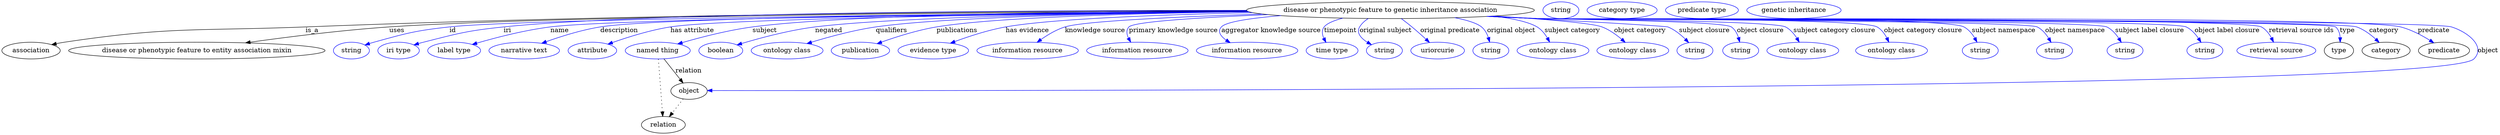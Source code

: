digraph {
	graph [bb="0,0,5342.4,283"];
	node [label="\N"];
	"disease or phenotypic feature to genetic inheritance association"	[height=0.5,
		label="disease or phenotypic feature to genetic inheritance association",
		pos="2970.4,265",
		width=8.5576];
	association	[height=0.5,
		pos="62.394,178",
		width=1.7332];
	"disease or phenotypic feature to genetic inheritance association" -> association	[label=is_a,
		lp="664.39,221.5",
		pos="e,106.72,190.7 2662.5,264.13 2218.1,263.23 1370.9,257.46 650.39,229 420.77,219.93 361.69,229.86 134.39,196 128.62,195.14 122.62,\
194.05 116.66,192.83"];
	"disease or phenotypic feature to entity association mixin"	[height=0.5,
		pos="417.39,178",
		width=7.6188];
	"disease or phenotypic feature to genetic inheritance association" -> "disease or phenotypic feature to entity association mixin"	[label=uses,
		lp="845.89,221.5",
		pos="e,521.67,194.71 2664.2,262.94 2160,260.52 1176.4,252.83 829.39,229 728.37,222.06 614.1,207.67 531.57,196.11"];
	id	[color=blue,
		height=0.5,
		label=string,
		pos="748.39,178",
		width=1.0652];
	"disease or phenotypic feature to genetic inheritance association" -> id	[color=blue,
		label=id,
		lp="965.39,221.5",
		pos="e,777.38,190 2667.2,261.79 2146.7,257.55 1122.9,247.04 958.39,229 885.35,220.99 867.2,215.65 796.39,196 793.29,195.14 790.09,194.17 \
786.89,193.16",
		style=solid];
	iri	[color=blue,
		height=0.5,
		label="iri type",
		pos="849.39,178",
		width=1.2277];
	"disease or phenotypic feature to genetic inheritance association" -> iri	[color=blue,
		label=iri,
		lp="1081.4,221.5",
		pos="e,882.3,190.23 2662.2,264.76 2205.7,264.78 1371.7,260.3 1073.4,229 996.41,220.92 977.38,215.19 902.39,196 899.02,195.14 895.54,194.18 \
892.05,193.17",
		style=solid];
	name	[color=blue,
		height=0.5,
		label="label type",
		pos="968.39,178",
		width=1.5707];
	"disease or phenotypic feature to genetic inheritance association" -> name	[color=blue,
		label=name,
		lp="1192.4,221.5",
		pos="e,1007,191.24 2667.7,261.66 2193.8,257.46 1315.9,247.33 1172.4,229 1118.3,222.08 1057.7,206.16 1016.7,194.13",
		style=solid];
	description	[color=blue,
		height=0.5,
		label="narrative text",
		pos="1118.4,178",
		width=2.0943];
	"disease or phenotypic feature to genetic inheritance association" -> description	[color=blue,
		label=description,
		lp="1319.9,221.5",
		pos="e,1155.4,193.76 2665.4,262.31 2215.3,259.12 1411.7,250.47 1279.4,229 1239.9,222.58 1196.6,208.74 1164.9,197.24",
		style=solid];
	"has attribute"	[color=blue,
		height=0.5,
		label=attribute,
		pos="1263.4,178",
		width=1.4443];
	"disease or phenotypic feature to genetic inheritance association" -> "has attribute"	[color=blue,
		label="has attribute",
		lp="1475.4,221.5",
		pos="e,1296.6,191.98 2667.9,261.54 2253.5,257.49 1546.7,247.91 1428.4,229 1385.9,222.22 1339.2,207.3 1306.3,195.52",
		style=solid];
	subject	[color=blue,
		height=0.5,
		label="named thing",
		pos="1403.4,178",
		width=1.9318];
	"disease or phenotypic feature to genetic inheritance association" -> subject	[color=blue,
		label=subject,
		lp="1630.4,221.5",
		pos="e,1445.6,192.36 2662.6,263.9 2323.7,262.41 1801,255.64 1604.4,229 1552.9,222.02 1495.4,206.97 1455.2,195.2",
		style=solid];
	negated	[color=blue,
		height=0.5,
		label=boolean,
		pos="1537.4,178",
		width=1.2999];
	"disease or phenotypic feature to genetic inheritance association" -> negated	[color=blue,
		label=negated,
		lp="1767.4,221.5",
		pos="e,1572.1,190.32 2666.1,262.1 2360.5,258.97 1910.8,250.73 1738.4,229 1683.6,222.1 1622.3,205.5 1581.9,193.31",
		style=solid];
	qualifiers	[color=blue,
		height=0.5,
		label="ontology class",
		pos="1678.4,178",
		width=2.1304];
	"disease or phenotypic feature to genetic inheritance association" -> qualifiers	[color=blue,
		label=qualifiers,
		lp="1901.9,221.5",
		pos="e,1720.8,193.12 2666.6,262.01 2394.5,258.83 2016.4,250.55 1868.4,229 1821,222.1 1768.4,207.72 1730.6,196.15",
		style=solid];
	publications	[color=blue,
		height=0.5,
		label=publication,
		pos="1835.4,178",
		width=1.7332];
	"disease or phenotypic feature to genetic inheritance association" -> publications	[color=blue,
		label=publications,
		lp="2042.4,221.5",
		pos="e,1871,192.88 2667.3,261.71 2430.9,258.3 2122.3,249.87 1998.4,229 1957.7,222.14 1912.9,207.9 1880.6,196.36",
		style=solid];
	"has evidence"	[color=blue,
		height=0.5,
		label="evidence type",
		pos="1991.4,178",
		width=2.0943];
	"disease or phenotypic feature to genetic inheritance association" -> "has evidence"	[color=blue,
		label="has evidence",
		lp="2192.9,221.5",
		pos="e,2027.9,193.89 2675.4,259.8 2481,255.44 2244.8,246.63 2146.4,229 2108.8,222.27 2067.8,208.75 2037.4,197.47",
		style=solid];
	"knowledge source"	[color=blue,
		height=0.5,
		label="information resource",
		pos="2193.4,178",
		width=3.015];
	"disease or phenotypic feature to genetic inheritance association" -> "knowledge source"	[color=blue,
		label="knowledge source",
		lp="2337.9,221.5",
		pos="e,2213.7,195.77 2696.2,256.8 2518.9,251 2313.9,241.72 2273.4,229 2254.8,223.17 2236.3,212 2221.7,201.69",
		style=solid];
	"primary knowledge source"	[color=blue,
		height=0.5,
		label="information resource",
		pos="2428.4,178",
		width=3.015];
	"disease or phenotypic feature to genetic inheritance association" -> "primary knowledge source"	[color=blue,
		label="primary knowledge source",
		lp="2505.4,221.5",
		pos="e,2414.3,196.1 2708.9,255.46 2568.3,249.55 2421.3,240.65 2410.4,229 2404.2,222.38 2405.4,213.47 2409.3,204.99",
		style=solid];
	"aggregator knowledge source"	[color=blue,
		height=0.5,
		label="information resource",
		pos="2663.4,178",
		width=3.015];
	"disease or phenotypic feature to genetic inheritance association" -> "aggregator knowledge source"	[color=blue,
		label="aggregator knowledge source",
		lp="2714.9,221.5",
		pos="e,2627.2,195.05 2735.9,253.3 2672.6,248.03 2618.6,240.28 2608.4,229 2599.4,219.14 2606.6,209.11 2618.4,200.64",
		style=solid];
	timepoint	[color=blue,
		height=0.5,
		label="time type",
		pos="2845.4,178",
		width=1.5346];
	"disease or phenotypic feature to genetic inheritance association" -> timepoint	[color=blue,
		label=timepoint,
		lp="2863.4,221.5",
		pos="e,2832.3,195.65 2868.4,247.98 2849.9,243.01 2834.5,236.74 2828.4,229 2822.9,221.97 2824,213.06 2827.6,204.71",
		style=solid];
	"original subject"	[color=blue,
		height=0.5,
		label=string,
		pos="2957.4,178",
		width=1.0652];
	"disease or phenotypic feature to genetic inheritance association" -> "original subject"	[color=blue,
		label="original subject",
		lp="2960.4,221.5",
		pos="e,2929.7,190.76 2922.9,247.11 2915.5,242.39 2908.9,236.45 2904.4,229 2896.7,216.25 2907.3,204.67 2920.9,195.86",
		style=solid];
	"original predicate"	[color=blue,
		height=0.5,
		label=uriorcurie,
		pos="3071.4,178",
		width=1.5887];
	"disease or phenotypic feature to genetic inheritance association" -> "original predicate"	[color=blue,
		label="original predicate",
		lp="3097.9,221.5",
		pos="e,3053.9,195.61 2993.6,246.94 3001,241.36 3009.1,235.03 3016.4,229 3026.5,220.62 3037.2,211.01 3046.5,202.48",
		style=solid];
	"original object"	[color=blue,
		height=0.5,
		label=string,
		pos="3185.4,178",
		width=1.0652];
	"disease or phenotypic feature to genetic inheritance association" -> "original object"	[color=blue,
		label="original object",
		lp="3228.9,221.5",
		pos="e,3182.8,196.36 3108,248.87 3133.4,243.87 3155.1,237.37 3165.4,229 3172.5,223.23 3177.1,214.57 3180,206.08",
		style=solid];
	"subject category"	[color=blue,
		height=0.5,
		label="ontology class",
		pos="3318.4,178",
		width=2.1304];
	"disease or phenotypic feature to genetic inheritance association" -> "subject category"	[color=blue,
		label="subject category",
		lp="3359.9,221.5",
		pos="e,3311.3,196.31 3190.9,252.43 3231.4,247.26 3266.5,239.79 3284.4,229 3293.7,223.39 3301,214.15 3306.5,205.12",
		style=solid];
	"object category"	[color=blue,
		height=0.5,
		label="ontology class",
		pos="3489.4,178",
		width=2.1304];
	"disease or phenotypic feature to genetic inheritance association" -> "object category"	[color=blue,
		label="object category",
		lp="3504.9,221.5",
		pos="e,3473.1,195.61 3191.5,252.46 3295,246.04 3400.7,237.62 3423.4,229 3438.9,223.12 3453.8,212.38 3465.6,202.36",
		style=solid];
	"subject closure"	[color=blue,
		height=0.5,
		label=string,
		pos="3622.4,178",
		width=1.0652];
	"disease or phenotypic feature to genetic inheritance association" -> "subject closure"	[color=blue,
		label="subject closure",
		lp="3642.9,221.5",
		pos="e,3609,195.21 3185.5,252.11 3353.7,242.7 3559.9,230.83 3564.4,229 3578.5,223.27 3591.6,212.63 3601.8,202.63",
		style=solid];
	"object closure"	[color=blue,
		height=0.5,
		label=string,
		pos="3720.4,178",
		width=1.0652];
	"disease or phenotypic feature to genetic inheritance association" -> "object closure"	[color=blue,
		label="object closure",
		lp="3762.4,221.5",
		pos="e,3718.3,196.32 3186.1,252.14 3220,250.36 3254.6,248.59 3287.4,247 3310.3,245.89 3681.7,242.29 3700.4,229 3708,223.64 3712.7,214.92 \
3715.6,206.26",
		style=solid];
	"subject category closure"	[color=blue,
		height=0.5,
		label="ontology class",
		pos="3853.4,178",
		width=2.1304];
	"disease or phenotypic feature to genetic inheritance association" -> "subject category closure"	[color=blue,
		label="subject category closure",
		lp="3920.9,221.5",
		pos="e,3845.7,196.16 3183.5,252 3218.2,250.21 3253.8,248.47 3287.4,247 3316.8,245.71 3790.4,242.68 3816.4,229 3826.5,223.67 3834.6,214.17 \
3840.6,204.87",
		style=solid];
	"object category closure"	[color=blue,
		height=0.5,
		label="ontology class",
		pos="4043.4,178",
		width=2.1304];
	"disease or phenotypic feature to genetic inheritance association" -> "object category closure"	[color=blue,
		label="object category closure",
		lp="4110.9,221.5",
		pos="e,4037.7,196.12 3180.9,251.86 3216.5,250.05 3253,248.35 3287.4,247 3327.7,245.42 3977.4,249.03 4012.4,229 4021.6,223.72 4028.4,214.49 \
4033.3,205.39",
		style=solid];
	"subject namespace"	[color=blue,
		height=0.5,
		label=string,
		pos="4233.4,178",
		width=1.0652];
	"disease or phenotypic feature to genetic inheritance association" -> "subject namespace"	[color=blue,
		label="subject namespace",
		lp="4283.4,221.5",
		pos="e,4226.4,196.2 3179.7,251.77 3215.6,249.96 3252.6,248.28 3287.4,247 3338,245.14 4153.7,252.82 4198.4,229 4208.2,223.76 4215.9,214.41 \
4221.5,205.2",
		style=solid];
	"object namespace"	[color=blue,
		height=0.5,
		label=string,
		pos="4392.4,178",
		width=1.0652];
	"disease or phenotypic feature to genetic inheritance association" -> "object namespace"	[color=blue,
		label="object namespace",
		lp="4436.4,221.5",
		pos="e,4385,195.74 3178.8,251.73 3215,249.91 3252.3,248.24 3287.4,247 3317,245.96 4329,242.58 4355.4,229 4365.7,223.68 4373.9,214 4379.9,\
204.56",
		style=solid];
	"subject label closure"	[color=blue,
		height=0.5,
		label=string,
		pos="4543.4,178",
		width=1.0652];
	"disease or phenotypic feature to genetic inheritance association" -> "subject label closure"	[color=blue,
		label="subject label closure",
		lp="4596.4,221.5",
		pos="e,4535.4,195.77 3178.4,251.69 3214.7,249.87 3252.1,248.21 3287.4,247 3321.2,245.84 4474.1,244.06 4504.4,229 4515.1,223.67 4523.8,\
213.85 4530.2,204.31",
		style=solid];
	"object label closure"	[color=blue,
		height=0.5,
		label=string,
		pos="4714.4,178",
		width=1.0652];
	"disease or phenotypic feature to genetic inheritance association" -> "object label closure"	[color=blue,
		label="object label closure",
		lp="4761.9,221.5",
		pos="e,4706.1,195.79 3177.9,251.66 3214.4,249.84 3252,248.18 3287.4,247 3325.9,245.72 4639.8,245.92 4674.4,229 4685.3,223.69 4694.1,213.88 \
4700.7,204.34",
		style=solid];
	"retrieval source ids"	[color=blue,
		height=0.5,
		label="retrieval source",
		pos="4867.4,178",
		width=2.347];
	"disease or phenotypic feature to genetic inheritance association" -> "retrieval source ids"	[color=blue,
		label="retrieval source ids",
		lp="4920.9,221.5",
		pos="e,4861.4,196.18 3177.5,251.64 3214.1,249.81 3251.9,248.16 3287.4,247 3330.4,245.6 4797.8,249.86 4835.4,229 4844.9,223.75 4851.9,\
214.39 4857,205.19",
		style=solid];
	type	[height=0.5,
		pos="5001.4,178",
		width=0.86659];
	"disease or phenotypic feature to genetic inheritance association" -> type	[color=blue,
		label=type,
		lp="5019.4,221.5",
		pos="e,5004.1,195.99 3177.1,251.63 3213.8,249.8 3251.7,248.14 3287.4,247 3311.1,246.24 4976.6,244.65 4994.4,229 5000.9,223.32 5003.4,\
214.65 5004.1,206.12",
		style=solid];
	category	[height=0.5,
		pos="5102.4,178",
		width=1.4263];
	"disease or phenotypic feature to genetic inheritance association" -> category	[color=blue,
		label=category,
		lp="5097.9,221.5",
		pos="e,5087.7,195.48 3177.1,251.62 3213.8,249.79 3251.7,248.14 3287.4,247 3336,245.45 4993.5,245.26 5039.4,229 5054.6,223.6 5069,212.84 \
5080.1,202.68",
		style=solid];
	predicate	[height=0.5,
		pos="5226.4,178",
		width=1.5165];
	"disease or phenotypic feature to genetic inheritance association" -> predicate	[color=blue,
		label=predicate,
		lp="5204.4,221.5",
		pos="e,5204.7,194.58 3176.7,251.63 3213.5,249.79 3251.6,248.13 3287.4,247 3389.9,243.75 5034.1,254.53 5133.4,229 5155.8,223.25 5178.7,\
211.04 5196.1,200.13",
		style=solid];
	object	[height=0.5,
		pos="1470.4,91",
		width=1.0832];
	"disease or phenotypic feature to genetic inheritance association" -> object	[color=blue,
		label=object,
		lp="5320.4,178",
		pos="e,1509.6,91.936 3176.7,251.61 3213.5,249.77 3251.6,248.12 3287.4,247 3341.7,245.3 5190.6,245.35 5242.4,229 5278,217.76 5316.6,186.65 \
5290.4,160 5221.1,89.43 1961.9,91.338 1519.8,91.922",
		style=solid];
	subject -> object	[label=relation,
		lp="1469.4,134.5",
		pos="e,1457.6,108.18 1416.6,160.21 1426.5,147.71 1440.1,130.45 1451.1,116.43"];
	relation	[height=0.5,
		pos="1415.4,18",
		width=1.2999];
	subject -> relation	[pos="e,1414.1,36.188 1404.7,159.79 1406.8,132.48 1410.8,78.994 1413.3,46.38",
		style=dotted];
	association_type	[color=blue,
		height=0.5,
		label=string,
		pos="3334.4,265",
		width=1.0652];
	association_category	[color=blue,
		height=0.5,
		label="category type",
		pos="3465.4,265",
		width=2.0762];
	"disease or phenotypic feature to genetic inheritance association_predicate"	[color=blue,
		height=0.5,
		label="predicate type",
		pos="3636.4,265",
		width=2.1665];
	object -> relation	[pos="e,1428.2,35.54 1457.9,73.889 1451,64.939 1442.2,53.617 1434.4,43.584",
		style=dotted];
	"disease or phenotypic feature to genetic inheritance association_object"	[color=blue,
		height=0.5,
		label="genetic inheritance",
		pos="3833.4,265",
		width=2.7984];
}
